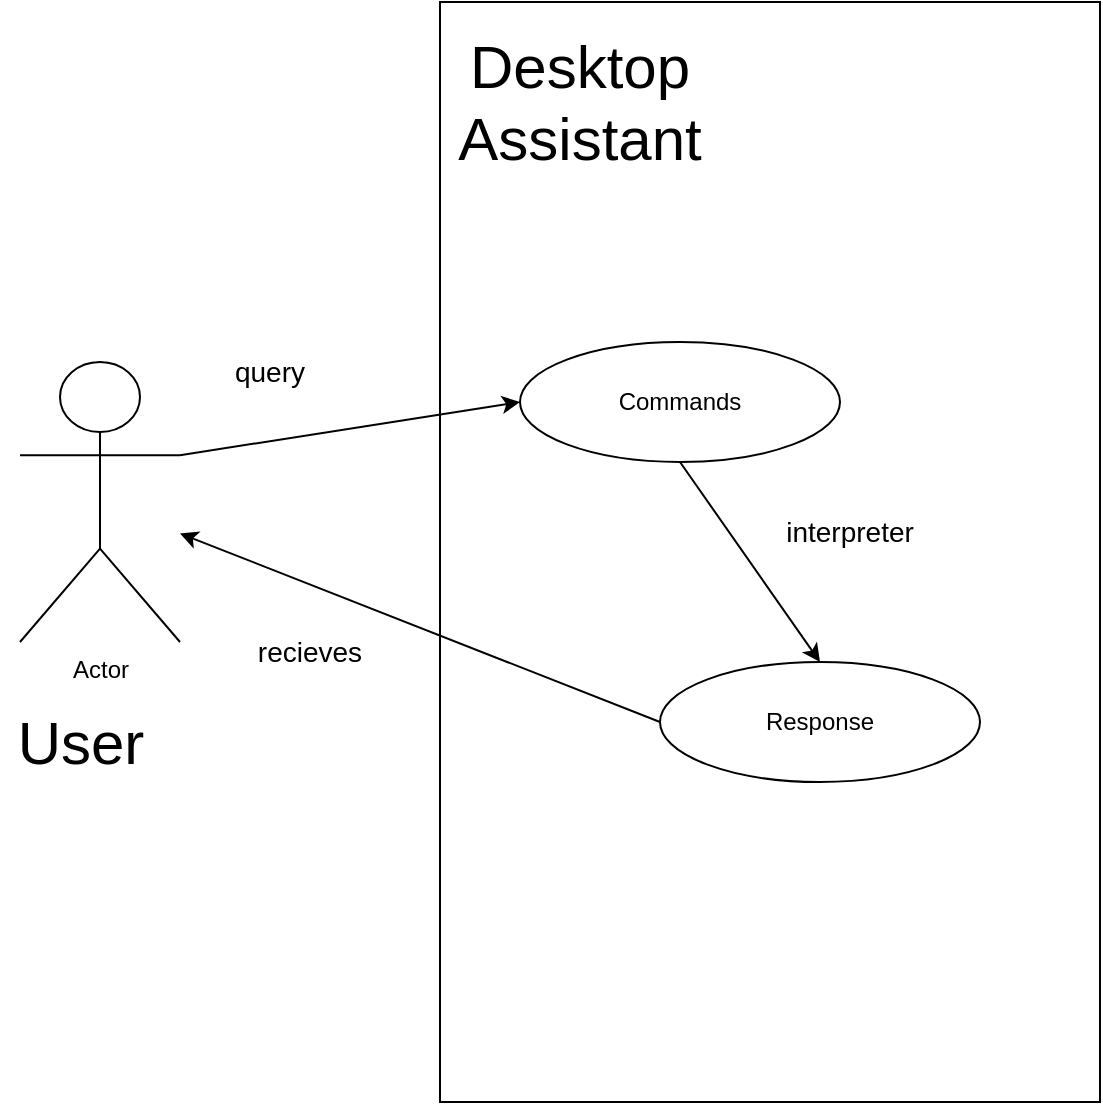 <mxfile>
    <diagram id="iYxcLr1AsgMvoMo9hayO" name="Page-1">
        <mxGraphModel dx="984" dy="614" grid="1" gridSize="10" guides="1" tooltips="1" connect="1" arrows="1" fold="1" page="1" pageScale="1" pageWidth="850" pageHeight="1100" math="0" shadow="0">
            <root>
                <mxCell id="0"/>
                <mxCell id="1" parent="0"/>
                <mxCell id="4" value="" style="html=1;dashed=0;whitespace=wrap;" vertex="1" parent="1">
                    <mxGeometry x="260" y="70" width="330" height="550" as="geometry"/>
                </mxCell>
                <mxCell id="6" value="Commands" style="ellipse;whiteSpace=wrap;html=1;align=center;" vertex="1" parent="1">
                    <mxGeometry x="300" y="240" width="160" height="60" as="geometry"/>
                </mxCell>
                <mxCell id="7" value="Response" style="ellipse;whiteSpace=wrap;html=1;align=center;" vertex="1" parent="1">
                    <mxGeometry x="370" y="400" width="160" height="60" as="geometry"/>
                </mxCell>
                <mxCell id="8" value="Actor" style="shape=umlActor;verticalLabelPosition=bottom;verticalAlign=top;html=1;outlineConnect=0;" vertex="1" parent="1">
                    <mxGeometry x="50" y="250" width="80" height="140" as="geometry"/>
                </mxCell>
                <mxCell id="9" value="User" style="text;html=1;align=center;verticalAlign=middle;resizable=0;points=[];autosize=1;fontSize=30;" vertex="1" parent="1">
                    <mxGeometry x="40" y="420" width="80" height="40" as="geometry"/>
                </mxCell>
                <mxCell id="12" value="" style="endArrow=classic;html=1;fontSize=30;exitX=0.5;exitY=1;exitDx=0;exitDy=0;entryX=0.5;entryY=0;entryDx=0;entryDy=0;" edge="1" parent="1" source="6" target="7">
                    <mxGeometry width="50" height="50" relative="1" as="geometry">
                        <mxPoint x="260" y="390" as="sourcePoint"/>
                        <mxPoint x="310" y="340" as="targetPoint"/>
                    </mxGeometry>
                </mxCell>
                <mxCell id="15" value="" style="endArrow=classic;html=1;fontSize=30;exitX=1;exitY=0.333;exitDx=0;exitDy=0;exitPerimeter=0;entryX=0;entryY=0.5;entryDx=0;entryDy=0;" edge="1" parent="1" source="8" target="6">
                    <mxGeometry width="50" height="50" relative="1" as="geometry">
                        <mxPoint x="260" y="390" as="sourcePoint"/>
                        <mxPoint x="310" y="340" as="targetPoint"/>
                    </mxGeometry>
                </mxCell>
                <mxCell id="18" value="" style="endArrow=classic;html=1;fontSize=30;exitX=0;exitY=0.5;exitDx=0;exitDy=0;" edge="1" parent="1" source="7" target="8">
                    <mxGeometry width="50" height="50" relative="1" as="geometry">
                        <mxPoint x="260" y="390" as="sourcePoint"/>
                        <mxPoint x="310" y="340" as="targetPoint"/>
                    </mxGeometry>
                </mxCell>
                <mxCell id="19" value="Desktop Assistant" style="text;html=1;strokeColor=none;fillColor=none;align=center;verticalAlign=middle;whiteSpace=wrap;rounded=0;fontSize=30;" vertex="1" parent="1">
                    <mxGeometry x="310" y="110" width="40" height="20" as="geometry"/>
                </mxCell>
                <mxCell id="21" value="query" style="text;html=1;strokeColor=none;fillColor=none;align=center;verticalAlign=middle;whiteSpace=wrap;rounded=0;fontSize=14;" vertex="1" parent="1">
                    <mxGeometry x="120" y="240" width="110" height="30" as="geometry"/>
                </mxCell>
                <mxCell id="22" value="recieves" style="text;html=1;strokeColor=none;fillColor=none;align=center;verticalAlign=middle;whiteSpace=wrap;rounded=0;fontSize=14;" vertex="1" parent="1">
                    <mxGeometry x="140" y="380" width="110" height="30" as="geometry"/>
                </mxCell>
                <mxCell id="23" value="interpreter" style="text;html=1;strokeColor=none;fillColor=none;align=center;verticalAlign=middle;whiteSpace=wrap;rounded=0;fontSize=14;rotation=0;" vertex="1" parent="1">
                    <mxGeometry x="410" y="320" width="110" height="30" as="geometry"/>
                </mxCell>
            </root>
        </mxGraphModel>
    </diagram>
</mxfile>
